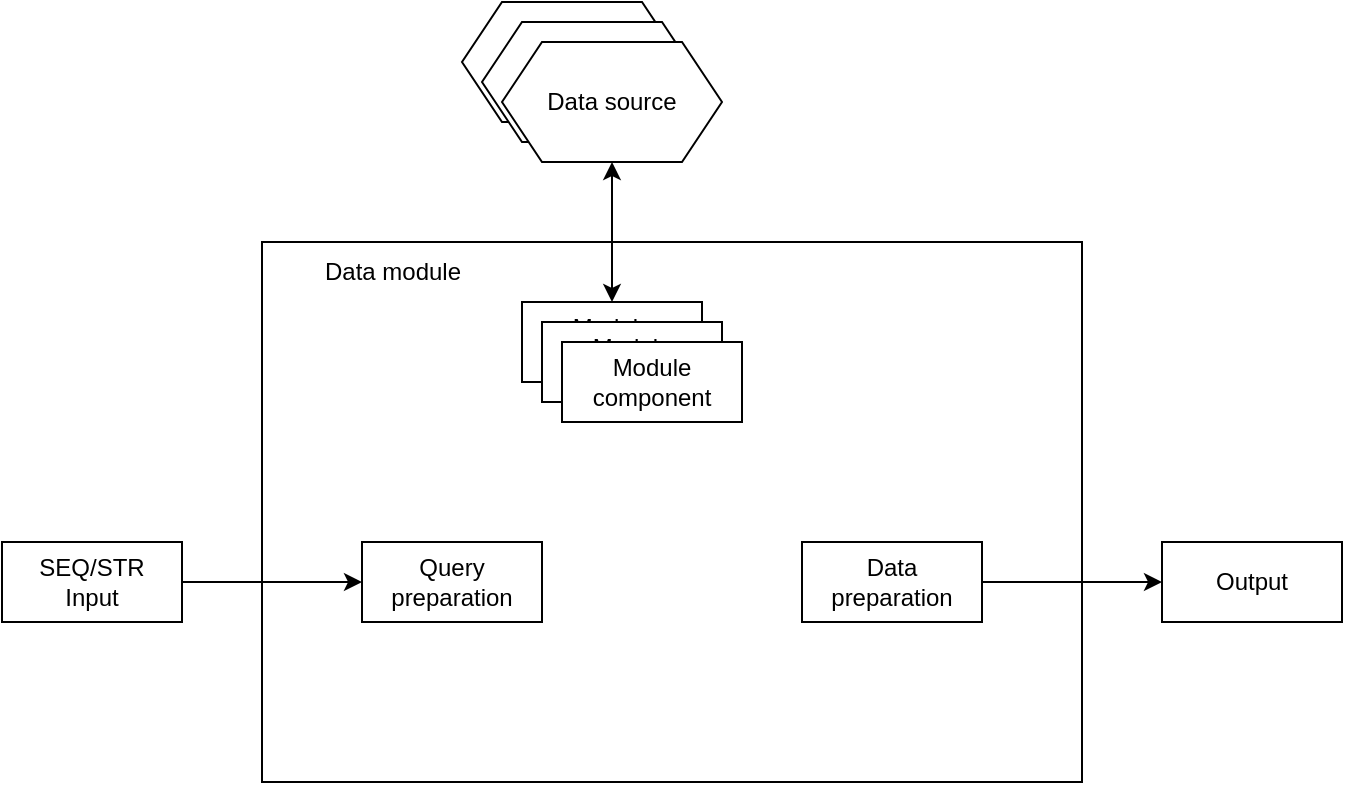 <mxfile version="24.7.15">
  <diagram name="Page-1" id="xX3WBdAkl3YKiysj8n4b">
    <mxGraphModel dx="1050" dy="522" grid="1" gridSize="10" guides="1" tooltips="1" connect="1" arrows="1" fold="1" page="1" pageScale="1" pageWidth="827" pageHeight="1169" math="0" shadow="0">
      <root>
        <mxCell id="0" />
        <mxCell id="1" parent="0" />
        <mxCell id="MAlUr0Esq1G95vpasakO-15" value="" style="rounded=0;whiteSpace=wrap;html=1;fillColor=none;" vertex="1" parent="1">
          <mxGeometry x="190" y="130" width="410" height="270" as="geometry" />
        </mxCell>
        <mxCell id="BuSkI6OP4woXLYlcv7ty-1" value="SEQ/STR&lt;div&gt;Input&lt;/div&gt;" style="rounded=0;whiteSpace=wrap;html=1;" parent="1" vertex="1">
          <mxGeometry x="60" y="280" width="90" height="40" as="geometry" />
        </mxCell>
        <mxCell id="MAlUr0Esq1G95vpasakO-2" value="Data preparation" style="rounded=0;whiteSpace=wrap;html=1;" vertex="1" parent="1">
          <mxGeometry x="460" y="280" width="90" height="40" as="geometry" />
        </mxCell>
        <mxCell id="MAlUr0Esq1G95vpasakO-13" value="Data source" style="shape=hexagon;perimeter=hexagonPerimeter2;whiteSpace=wrap;html=1;fixedSize=1;" vertex="1" parent="1">
          <mxGeometry x="290" y="10" width="110" height="60" as="geometry" />
        </mxCell>
        <mxCell id="MAlUr0Esq1G95vpasakO-14" value="Query preparation" style="rounded=0;whiteSpace=wrap;html=1;" vertex="1" parent="1">
          <mxGeometry x="240" y="280" width="90" height="40" as="geometry" />
        </mxCell>
        <mxCell id="MAlUr0Esq1G95vpasakO-16" value="" style="endArrow=classic;html=1;rounded=0;" edge="1" parent="1" source="BuSkI6OP4woXLYlcv7ty-1" target="MAlUr0Esq1G95vpasakO-14">
          <mxGeometry width="50" height="50" relative="1" as="geometry">
            <mxPoint x="390" y="250" as="sourcePoint" />
            <mxPoint x="440" y="200" as="targetPoint" />
          </mxGeometry>
        </mxCell>
        <mxCell id="MAlUr0Esq1G95vpasakO-18" value="Module component" style="rounded=0;whiteSpace=wrap;html=1;" vertex="1" parent="1">
          <mxGeometry x="320" y="160" width="90" height="40" as="geometry" />
        </mxCell>
        <mxCell id="MAlUr0Esq1G95vpasakO-26" value="Output" style="rounded=0;whiteSpace=wrap;html=1;" vertex="1" parent="1">
          <mxGeometry x="640" y="280" width="90" height="40" as="geometry" />
        </mxCell>
        <mxCell id="MAlUr0Esq1G95vpasakO-28" value="" style="endArrow=classic;html=1;rounded=0;" edge="1" parent="1" source="MAlUr0Esq1G95vpasakO-2" target="MAlUr0Esq1G95vpasakO-26">
          <mxGeometry width="50" height="50" relative="1" as="geometry">
            <mxPoint x="390" y="250" as="sourcePoint" />
            <mxPoint x="440" y="200" as="targetPoint" />
          </mxGeometry>
        </mxCell>
        <mxCell id="MAlUr0Esq1G95vpasakO-29" value="Data module" style="text;html=1;align=center;verticalAlign=middle;resizable=0;points=[];autosize=1;strokeColor=none;fillColor=none;" vertex="1" parent="1">
          <mxGeometry x="210" y="130" width="90" height="30" as="geometry" />
        </mxCell>
        <mxCell id="MAlUr0Esq1G95vpasakO-30" value="Data source" style="shape=hexagon;perimeter=hexagonPerimeter2;whiteSpace=wrap;html=1;fixedSize=1;" vertex="1" parent="1">
          <mxGeometry x="300" y="20" width="110" height="60" as="geometry" />
        </mxCell>
        <mxCell id="MAlUr0Esq1G95vpasakO-31" value="Data source" style="shape=hexagon;perimeter=hexagonPerimeter2;whiteSpace=wrap;html=1;fixedSize=1;" vertex="1" parent="1">
          <mxGeometry x="310" y="30" width="110" height="60" as="geometry" />
        </mxCell>
        <mxCell id="MAlUr0Esq1G95vpasakO-33" value="Module component" style="rounded=0;whiteSpace=wrap;html=1;" vertex="1" parent="1">
          <mxGeometry x="330" y="170" width="90" height="40" as="geometry" />
        </mxCell>
        <mxCell id="MAlUr0Esq1G95vpasakO-34" value="Module component" style="rounded=0;whiteSpace=wrap;html=1;" vertex="1" parent="1">
          <mxGeometry x="340" y="180" width="90" height="40" as="geometry" />
        </mxCell>
        <mxCell id="MAlUr0Esq1G95vpasakO-35" value="" style="endArrow=classic;startArrow=classic;html=1;rounded=0;exitX=0.5;exitY=0;exitDx=0;exitDy=0;" edge="1" parent="1" source="MAlUr0Esq1G95vpasakO-18" target="MAlUr0Esq1G95vpasakO-31">
          <mxGeometry width="50" height="50" relative="1" as="geometry">
            <mxPoint x="390" y="250" as="sourcePoint" />
            <mxPoint x="440" y="200" as="targetPoint" />
          </mxGeometry>
        </mxCell>
      </root>
    </mxGraphModel>
  </diagram>
</mxfile>
